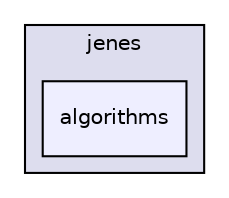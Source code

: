 digraph "C:/Users/Ayo/Desktop/jenes 2.0/src/jenes/algorithms" {
  compound=true
  node [ fontsize="10", fontname="Helvetica"];
  edge [ labelfontsize="10", labelfontname="Helvetica"];
  subgraph clusterdir_12f2200cf1e99b3d3381c7cc6a32cc41 {
    graph [ bgcolor="#ddddee", pencolor="black", label="jenes" fontname="Helvetica", fontsize="10", URL="dir_12f2200cf1e99b3d3381c7cc6a32cc41.html"]
  dir_af246c06069a48e6e764146014b43fc4 [shape=box, label="algorithms", style="filled", fillcolor="#eeeeff", pencolor="black", URL="dir_af246c06069a48e6e764146014b43fc4.html"];
  }
}

